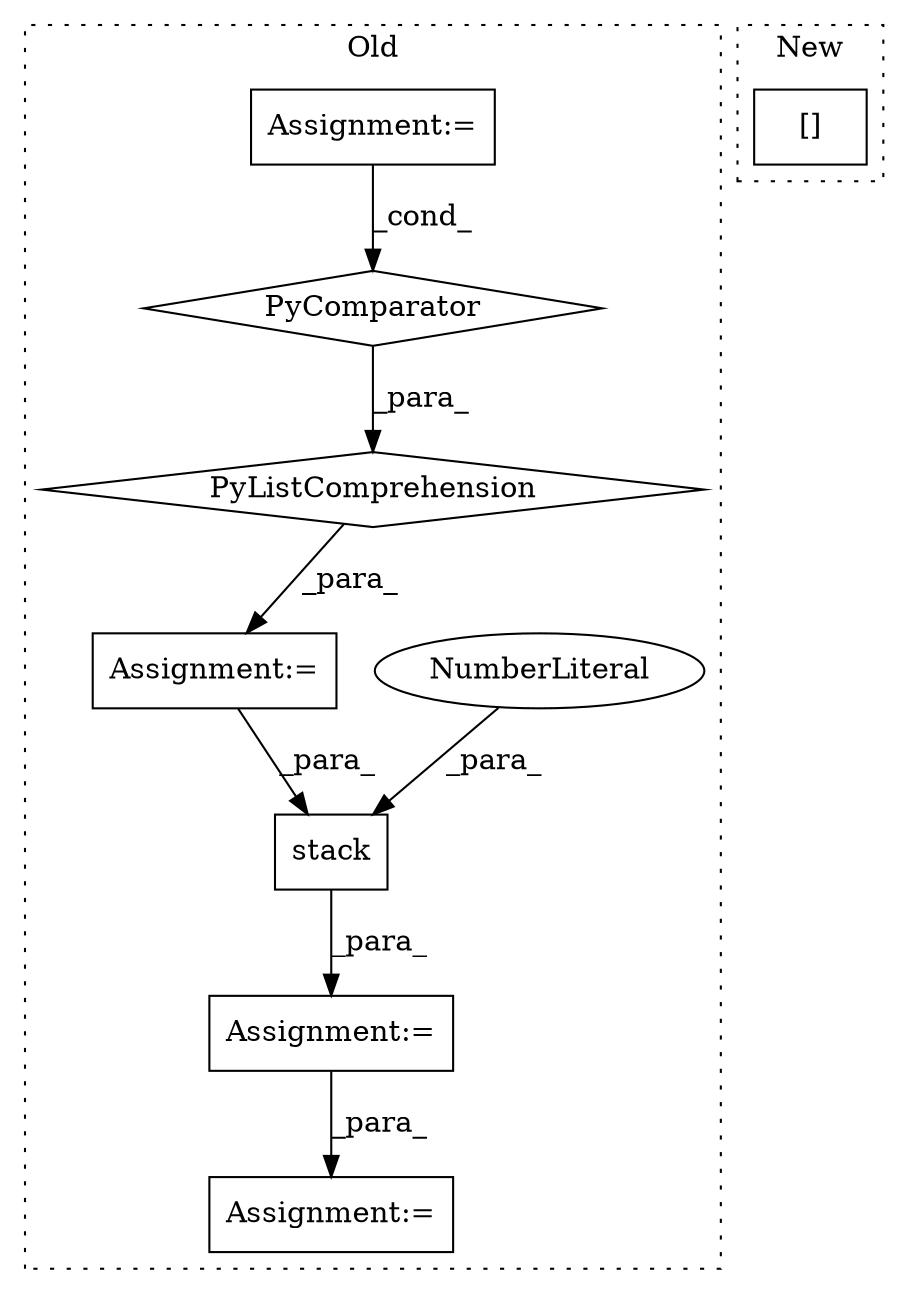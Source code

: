 digraph G {
subgraph cluster0 {
1 [label="stack" a="32" s="3095,3108" l="6,1" shape="box"];
3 [label="Assignment:=" a="7" s="3121" l="1" shape="box"];
4 [label="NumberLiteral" a="34" s="3107" l="1" shape="ellipse"];
5 [label="Assignment:=" a="7" s="2804" l="1" shape="box"];
6 [label="PyComparator" a="113" s="3053" l="21" shape="diamond"];
7 [label="PyListComprehension" a="109" s="2945" l="137" shape="diamond"];
8 [label="Assignment:=" a="7" s="2933" l="12" shape="box"];
9 [label="Assignment:=" a="7" s="3088" l="1" shape="box"];
label = "Old";
style="dotted";
}
subgraph cluster1 {
2 [label="[]" a="2" s="2212,2225" l="12,1" shape="box"];
label = "New";
style="dotted";
}
1 -> 9 [label="_para_"];
4 -> 1 [label="_para_"];
5 -> 6 [label="_cond_"];
6 -> 7 [label="_para_"];
7 -> 8 [label="_para_"];
8 -> 1 [label="_para_"];
9 -> 3 [label="_para_"];
}